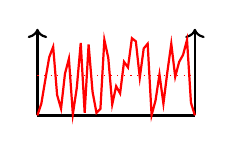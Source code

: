 \begin{tikzpicture}
\draw[thick,->] (-1,0) -- (-1,1.1);
\draw[thick,->] (1,0) -- (1,1.1);
\draw[thick] (-1,0) -- (1,0);
\draw[thick,red](-1.,0.)
  -- (-0.95,0.15)
  -- (-0.9,0.45)
  -- (-0.85,0.74)
  -- (-0.8,0.87)
  -- (-0.75,0.26)
  -- (-0.7,0.086)
  -- (-0.65,0.53)
  -- (-0.6,0.72)
  -- (-0.55,0.015)
  -- (-0.5,0.35)
  -- (-0.45,0.92)
  -- (-0.4,0.034)
  -- (-0.35,0.9)
  -- (-0.3,0.3)
  -- (-0.25,0.033)
  -- (-0.2,0.083)
  -- (-0.15,0.96)
  -- (-0.1,0.73)
  -- (-0.05,0.14)
  -- (0,0.37)
  -- (0.05,0.28)
  -- (0.1,0.68)
  -- (0.15,0.61)
  -- (0.2,0.98)
  -- (0.25,0.94)
  -- (0.3,0.48)
  -- (0.35,0.85)
  -- (0.4,0.91)
  -- (0.45,0.002)
  -- (0.5,0.19)
  -- (0.55,0.52)
  -- (0.6,0.15)
  -- (0.65,0.55)
  -- (0.7,0.91)
  -- (0.75,0.49)
  -- (0.8,0.68)
  -- (0.85,0.77)
  -- (0.9,0.96)
  -- (0.95,0.16)
  -- (1.,0.);
\draw[dotted,red] (-1,0.51) -- (1.,0.51);
\end{tikzpicture}
